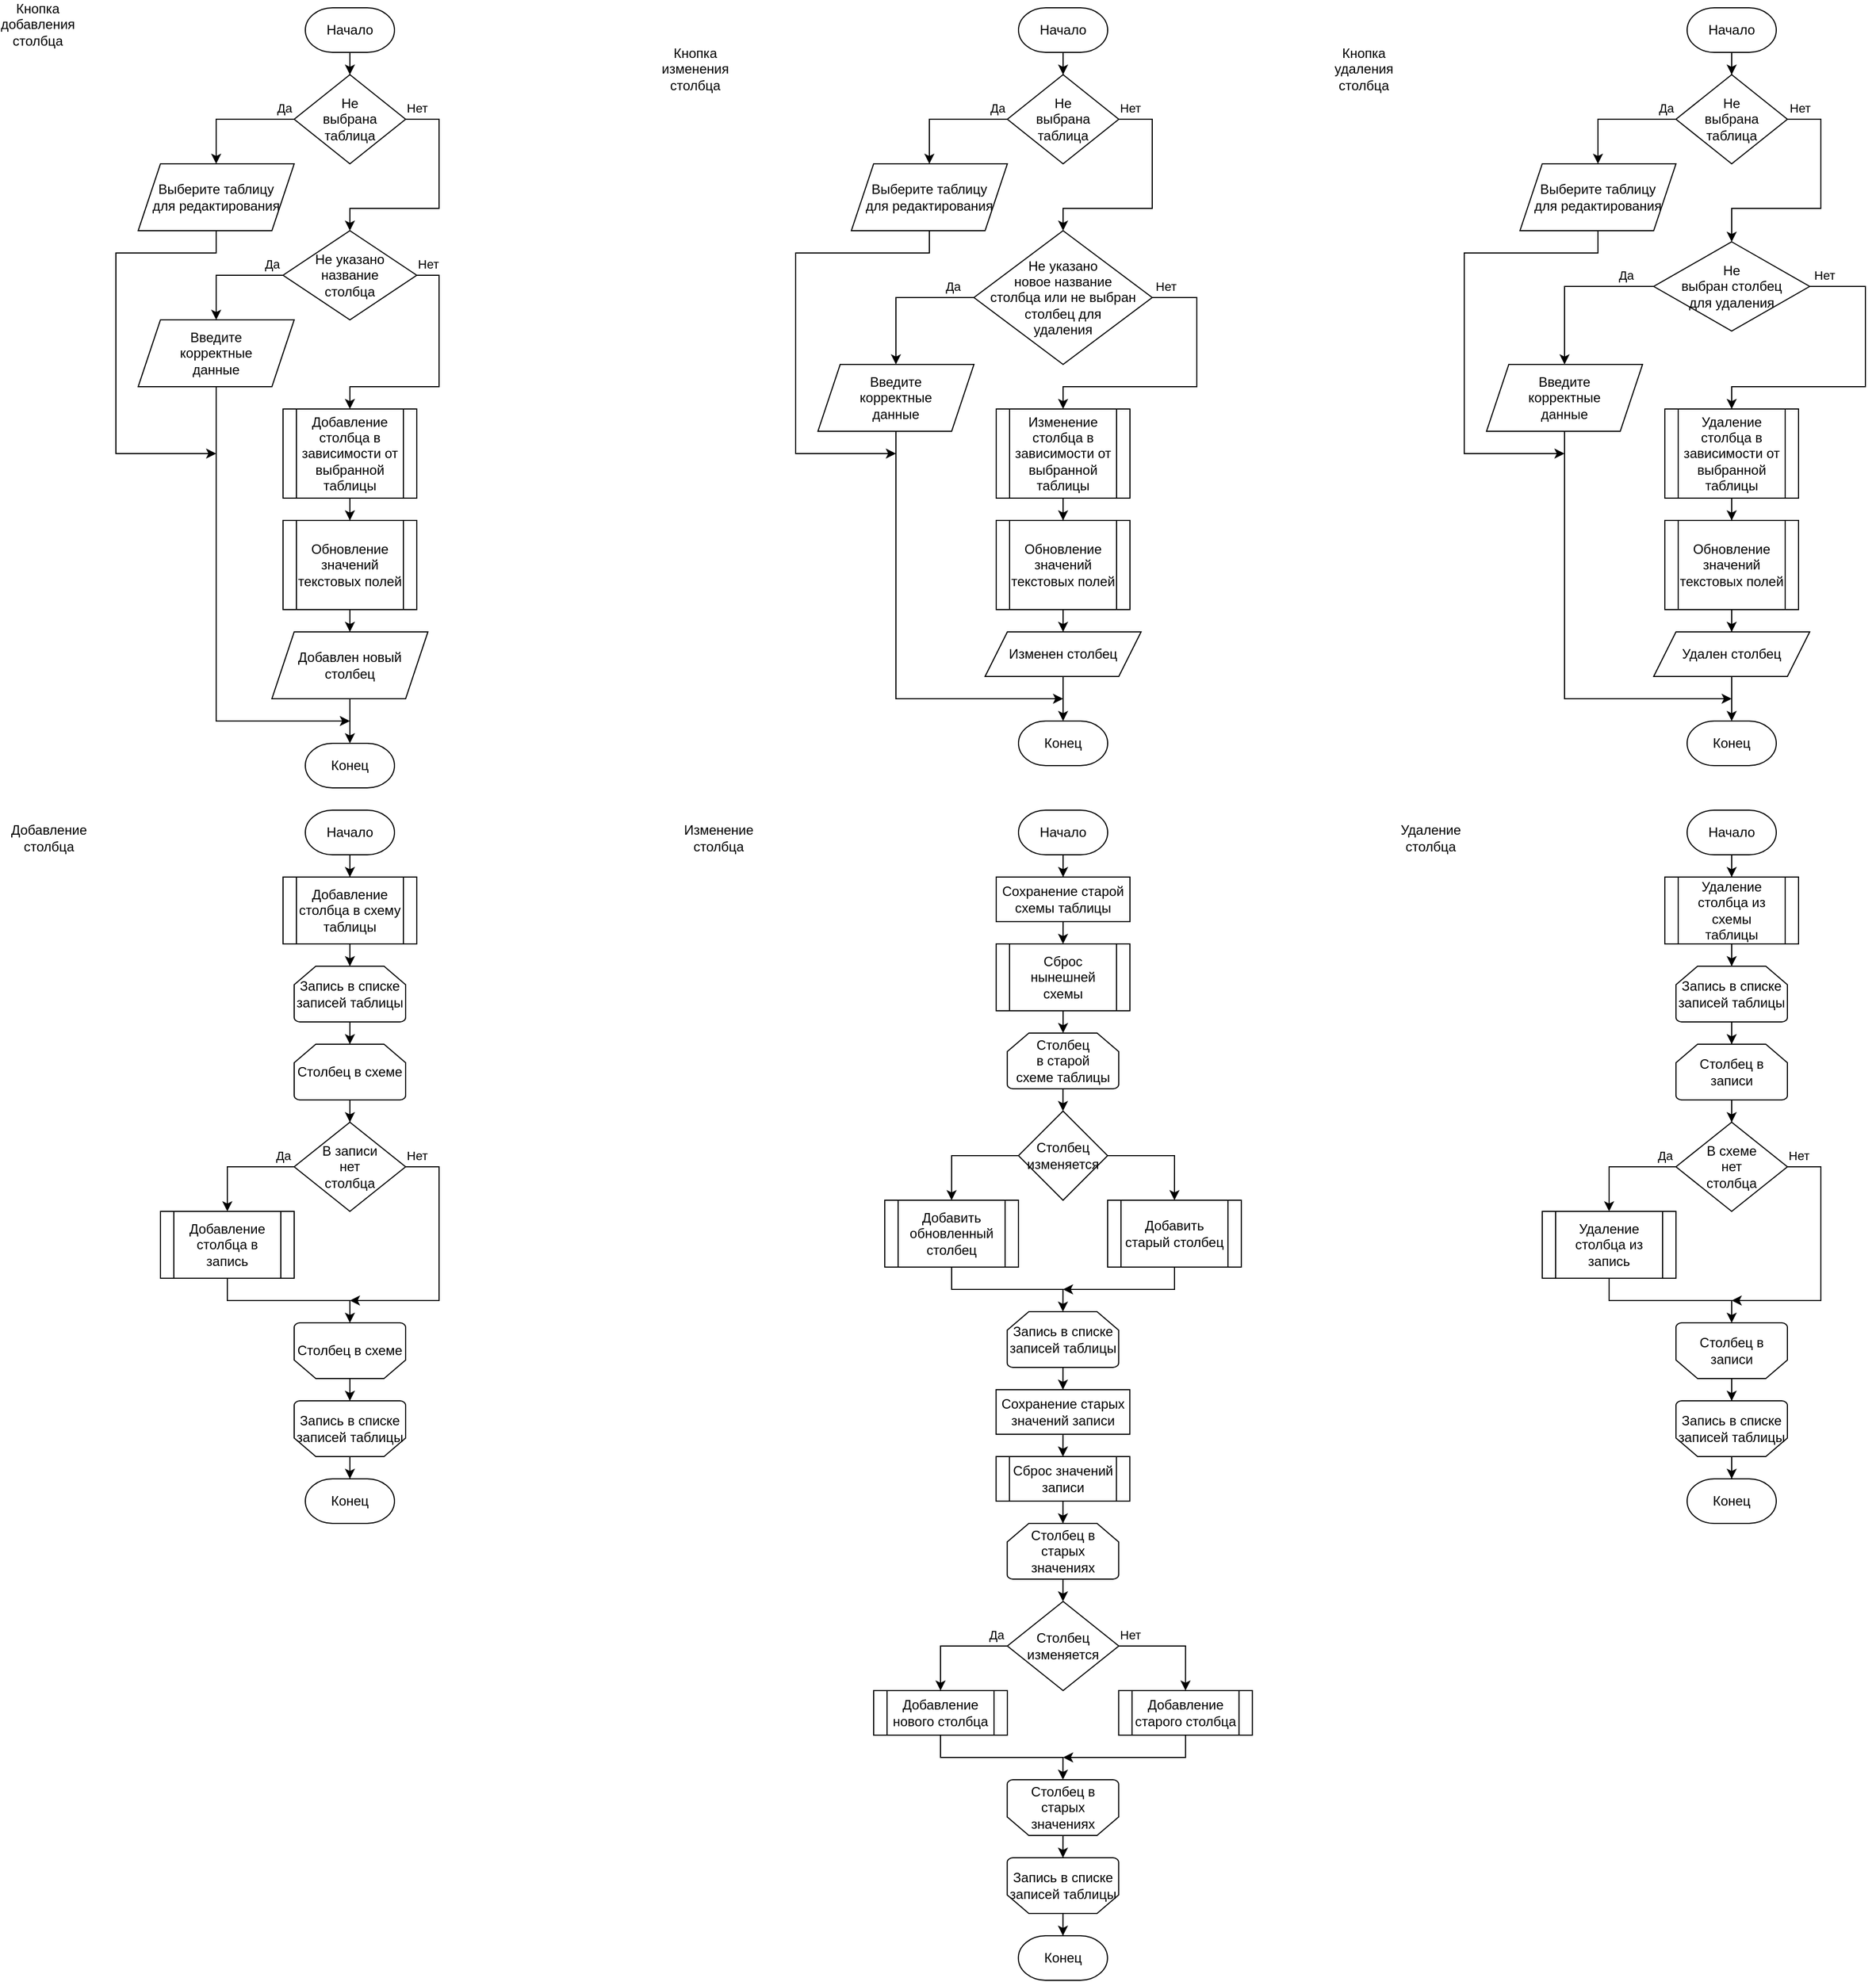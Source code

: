 <mxfile version="24.7.8">
  <diagram name="Страница — 1" id="s7t4jv0Q5jokqHCevdVq">
    <mxGraphModel dx="1793" dy="1045" grid="0" gridSize="10" guides="1" tooltips="1" connect="1" arrows="1" fold="1" page="1" pageScale="1" pageWidth="3300" pageHeight="4681" math="0" shadow="0">
      <root>
        <mxCell id="0" />
        <mxCell id="1" parent="0" />
        <mxCell id="aeOfh84kQp36n2rmWlwq-6" style="edgeStyle=orthogonalEdgeStyle;rounded=0;orthogonalLoop=1;jettySize=auto;html=1;entryX=0.5;entryY=0;entryDx=0;entryDy=0;" edge="1" parent="1" source="baah9q3aECJ1v0zpbAUK-1" target="baah9q3aECJ1v0zpbAUK-2">
          <mxGeometry relative="1" as="geometry" />
        </mxCell>
        <mxCell id="baah9q3aECJ1v0zpbAUK-1" value="Начало" style="strokeWidth=1;html=1;shape=mxgraph.flowchart.terminator;whiteSpace=wrap;" parent="1" vertex="1">
          <mxGeometry x="280" y="40" width="80" height="40" as="geometry" />
        </mxCell>
        <mxCell id="aeOfh84kQp36n2rmWlwq-2" style="edgeStyle=orthogonalEdgeStyle;rounded=0;orthogonalLoop=1;jettySize=auto;html=1;entryX=0.5;entryY=0;entryDx=0;entryDy=0;" edge="1" parent="1" source="baah9q3aECJ1v0zpbAUK-2" target="aeOfh84kQp36n2rmWlwq-1">
          <mxGeometry relative="1" as="geometry">
            <Array as="points">
              <mxPoint x="200" y="140" />
            </Array>
          </mxGeometry>
        </mxCell>
        <mxCell id="aeOfh84kQp36n2rmWlwq-7" value="Да" style="edgeLabel;html=1;align=center;verticalAlign=middle;resizable=0;points=[];" vertex="1" connectable="0" parent="aeOfh84kQp36n2rmWlwq-2">
          <mxGeometry x="-0.462" y="3" relative="1" as="geometry">
            <mxPoint x="20" y="-13" as="offset" />
          </mxGeometry>
        </mxCell>
        <mxCell id="aeOfh84kQp36n2rmWlwq-5" style="edgeStyle=orthogonalEdgeStyle;rounded=0;orthogonalLoop=1;jettySize=auto;html=1;entryX=0.5;entryY=0;entryDx=0;entryDy=0;" edge="1" parent="1" source="baah9q3aECJ1v0zpbAUK-2" target="baah9q3aECJ1v0zpbAUK-3">
          <mxGeometry relative="1" as="geometry">
            <Array as="points">
              <mxPoint x="400" y="140" />
              <mxPoint x="400" y="220" />
              <mxPoint x="320" y="220" />
            </Array>
          </mxGeometry>
        </mxCell>
        <mxCell id="aeOfh84kQp36n2rmWlwq-8" value="Нет" style="edgeLabel;html=1;align=center;verticalAlign=middle;resizable=0;points=[];" vertex="1" connectable="0" parent="aeOfh84kQp36n2rmWlwq-5">
          <mxGeometry x="-0.874" y="2" relative="1" as="geometry">
            <mxPoint x="-3" y="-8" as="offset" />
          </mxGeometry>
        </mxCell>
        <mxCell id="baah9q3aECJ1v0zpbAUK-2" value="Не&lt;div&gt;выбрана&lt;/div&gt;&lt;div&gt;таблица&lt;/div&gt;" style="rhombus;whiteSpace=wrap;html=1;" parent="1" vertex="1">
          <mxGeometry x="270" y="100" width="100" height="80" as="geometry" />
        </mxCell>
        <mxCell id="aeOfh84kQp36n2rmWlwq-4" style="edgeStyle=orthogonalEdgeStyle;rounded=0;orthogonalLoop=1;jettySize=auto;html=1;entryX=0.5;entryY=0;entryDx=0;entryDy=0;" edge="1" parent="1" source="baah9q3aECJ1v0zpbAUK-3" target="aeOfh84kQp36n2rmWlwq-3">
          <mxGeometry relative="1" as="geometry">
            <Array as="points">
              <mxPoint x="200" y="280" />
            </Array>
          </mxGeometry>
        </mxCell>
        <mxCell id="aeOfh84kQp36n2rmWlwq-9" value="Да" style="edgeLabel;html=1;align=center;verticalAlign=middle;resizable=0;points=[];" vertex="1" connectable="0" parent="aeOfh84kQp36n2rmWlwq-4">
          <mxGeometry x="-0.38" y="1" relative="1" as="geometry">
            <mxPoint x="21" y="-11" as="offset" />
          </mxGeometry>
        </mxCell>
        <mxCell id="aeOfh84kQp36n2rmWlwq-11" style="edgeStyle=orthogonalEdgeStyle;rounded=0;orthogonalLoop=1;jettySize=auto;html=1;entryX=0.5;entryY=0;entryDx=0;entryDy=0;" edge="1" parent="1" source="baah9q3aECJ1v0zpbAUK-3" target="aeOfh84kQp36n2rmWlwq-10">
          <mxGeometry relative="1" as="geometry">
            <Array as="points">
              <mxPoint x="400" y="280" />
              <mxPoint x="400" y="380" />
              <mxPoint x="320" y="380" />
            </Array>
          </mxGeometry>
        </mxCell>
        <mxCell id="aeOfh84kQp36n2rmWlwq-12" value="Нет" style="edgeLabel;html=1;align=center;verticalAlign=middle;resizable=0;points=[];" vertex="1" connectable="0" parent="aeOfh84kQp36n2rmWlwq-11">
          <mxGeometry x="-0.892" relative="1" as="geometry">
            <mxPoint x="-2" y="-10" as="offset" />
          </mxGeometry>
        </mxCell>
        <mxCell id="baah9q3aECJ1v0zpbAUK-3" value="Не указано&lt;div&gt;название&lt;/div&gt;&lt;div&gt;столбца&lt;/div&gt;" style="rhombus;whiteSpace=wrap;html=1;" parent="1" vertex="1">
          <mxGeometry x="260" y="240" width="120" height="80" as="geometry" />
        </mxCell>
        <mxCell id="aeOfh84kQp36n2rmWlwq-21" style="edgeStyle=orthogonalEdgeStyle;rounded=0;orthogonalLoop=1;jettySize=auto;html=1;exitX=0.5;exitY=1;exitDx=0;exitDy=0;" edge="1" parent="1" source="aeOfh84kQp36n2rmWlwq-1">
          <mxGeometry relative="1" as="geometry">
            <mxPoint x="200" y="440" as="targetPoint" />
            <Array as="points">
              <mxPoint x="200" y="260" />
              <mxPoint x="110" y="260" />
              <mxPoint x="110" y="440" />
            </Array>
          </mxGeometry>
        </mxCell>
        <mxCell id="aeOfh84kQp36n2rmWlwq-1" value="Выберите таблицу&lt;div&gt;для редактирования&lt;/div&gt;" style="shape=parallelogram;perimeter=parallelogramPerimeter;whiteSpace=wrap;html=1;fixedSize=1;" vertex="1" parent="1">
          <mxGeometry x="130" y="180" width="140" height="60" as="geometry" />
        </mxCell>
        <mxCell id="aeOfh84kQp36n2rmWlwq-20" style="edgeStyle=orthogonalEdgeStyle;rounded=0;orthogonalLoop=1;jettySize=auto;html=1;" edge="1" parent="1" source="aeOfh84kQp36n2rmWlwq-3">
          <mxGeometry relative="1" as="geometry">
            <mxPoint x="320" y="680" as="targetPoint" />
            <Array as="points">
              <mxPoint x="200" y="680" />
            </Array>
          </mxGeometry>
        </mxCell>
        <mxCell id="aeOfh84kQp36n2rmWlwq-3" value="Введите&lt;div&gt;корректные&lt;div&gt;данные&lt;/div&gt;&lt;/div&gt;" style="shape=parallelogram;perimeter=parallelogramPerimeter;whiteSpace=wrap;html=1;fixedSize=1;" vertex="1" parent="1">
          <mxGeometry x="130" y="320" width="140" height="60" as="geometry" />
        </mxCell>
        <mxCell id="aeOfh84kQp36n2rmWlwq-16" style="edgeStyle=orthogonalEdgeStyle;rounded=0;orthogonalLoop=1;jettySize=auto;html=1;entryX=0.5;entryY=0;entryDx=0;entryDy=0;" edge="1" parent="1" source="aeOfh84kQp36n2rmWlwq-10" target="aeOfh84kQp36n2rmWlwq-15">
          <mxGeometry relative="1" as="geometry" />
        </mxCell>
        <mxCell id="aeOfh84kQp36n2rmWlwq-10" value="Добавление столбца в зависимости от выбранной таблицы" style="shape=process;whiteSpace=wrap;html=1;backgroundOutline=1;" vertex="1" parent="1">
          <mxGeometry x="260" y="400" width="120" height="80" as="geometry" />
        </mxCell>
        <mxCell id="aeOfh84kQp36n2rmWlwq-13" value="Конец" style="strokeWidth=1;html=1;shape=mxgraph.flowchart.terminator;whiteSpace=wrap;" vertex="1" parent="1">
          <mxGeometry x="280" y="700" width="80" height="40" as="geometry" />
        </mxCell>
        <mxCell id="aeOfh84kQp36n2rmWlwq-18" style="edgeStyle=orthogonalEdgeStyle;rounded=0;orthogonalLoop=1;jettySize=auto;html=1;entryX=0.5;entryY=0;entryDx=0;entryDy=0;" edge="1" parent="1" source="aeOfh84kQp36n2rmWlwq-15" target="aeOfh84kQp36n2rmWlwq-17">
          <mxGeometry relative="1" as="geometry" />
        </mxCell>
        <mxCell id="aeOfh84kQp36n2rmWlwq-15" value="Обновление значений текстовых полей" style="shape=process;whiteSpace=wrap;html=1;backgroundOutline=1;" vertex="1" parent="1">
          <mxGeometry x="260" y="500" width="120" height="80" as="geometry" />
        </mxCell>
        <mxCell id="aeOfh84kQp36n2rmWlwq-17" value="Добавлен новый столбец" style="shape=parallelogram;perimeter=parallelogramPerimeter;whiteSpace=wrap;html=1;fixedSize=1;" vertex="1" parent="1">
          <mxGeometry x="250" y="600" width="140" height="60" as="geometry" />
        </mxCell>
        <mxCell id="aeOfh84kQp36n2rmWlwq-19" style="edgeStyle=orthogonalEdgeStyle;rounded=0;orthogonalLoop=1;jettySize=auto;html=1;entryX=0.5;entryY=0;entryDx=0;entryDy=0;entryPerimeter=0;" edge="1" parent="1" source="aeOfh84kQp36n2rmWlwq-17" target="aeOfh84kQp36n2rmWlwq-13">
          <mxGeometry relative="1" as="geometry" />
        </mxCell>
        <mxCell id="aeOfh84kQp36n2rmWlwq-27" style="edgeStyle=orthogonalEdgeStyle;rounded=0;orthogonalLoop=1;jettySize=auto;html=1;entryX=0.5;entryY=0;entryDx=0;entryDy=0;" edge="1" parent="1" source="aeOfh84kQp36n2rmWlwq-22" target="aeOfh84kQp36n2rmWlwq-26">
          <mxGeometry relative="1" as="geometry" />
        </mxCell>
        <mxCell id="aeOfh84kQp36n2rmWlwq-22" value="Начало" style="strokeWidth=1;html=1;shape=mxgraph.flowchart.terminator;whiteSpace=wrap;" vertex="1" parent="1">
          <mxGeometry x="280" y="760" width="80" height="40" as="geometry" />
        </mxCell>
        <mxCell id="aeOfh84kQp36n2rmWlwq-23" value="Кнопка добавления столбца" style="text;html=1;align=center;verticalAlign=middle;whiteSpace=wrap;rounded=0;" vertex="1" parent="1">
          <mxGeometry x="10" y="40" width="60" height="30" as="geometry" />
        </mxCell>
        <mxCell id="aeOfh84kQp36n2rmWlwq-25" value="Добавление столбца" style="text;html=1;align=center;verticalAlign=middle;whiteSpace=wrap;rounded=0;" vertex="1" parent="1">
          <mxGeometry x="20" y="770" width="60" height="30" as="geometry" />
        </mxCell>
        <mxCell id="aeOfh84kQp36n2rmWlwq-26" value="Добавление столбца в схему&lt;div&gt;таблицы&lt;/div&gt;" style="shape=process;whiteSpace=wrap;html=1;backgroundOutline=1;" vertex="1" parent="1">
          <mxGeometry x="260" y="820" width="120" height="60" as="geometry" />
        </mxCell>
        <mxCell id="aeOfh84kQp36n2rmWlwq-28" value="Запись в списке записей таблицы" style="strokeWidth=1;html=1;shape=mxgraph.flowchart.loop_limit;whiteSpace=wrap;" vertex="1" parent="1">
          <mxGeometry x="270" y="900" width="100" height="50" as="geometry" />
        </mxCell>
        <mxCell id="aeOfh84kQp36n2rmWlwq-29" style="edgeStyle=orthogonalEdgeStyle;rounded=0;orthogonalLoop=1;jettySize=auto;html=1;entryX=0.5;entryY=0;entryDx=0;entryDy=0;entryPerimeter=0;" edge="1" parent="1" source="aeOfh84kQp36n2rmWlwq-26" target="aeOfh84kQp36n2rmWlwq-28">
          <mxGeometry relative="1" as="geometry" />
        </mxCell>
        <mxCell id="aeOfh84kQp36n2rmWlwq-35" style="edgeStyle=orthogonalEdgeStyle;rounded=0;orthogonalLoop=1;jettySize=auto;html=1;entryX=0.5;entryY=0;entryDx=0;entryDy=0;" edge="1" parent="1" source="aeOfh84kQp36n2rmWlwq-30" target="aeOfh84kQp36n2rmWlwq-32">
          <mxGeometry relative="1" as="geometry" />
        </mxCell>
        <mxCell id="aeOfh84kQp36n2rmWlwq-30" value="Столбец в схеме" style="strokeWidth=1;html=1;shape=mxgraph.flowchart.loop_limit;whiteSpace=wrap;" vertex="1" parent="1">
          <mxGeometry x="270" y="970" width="100" height="50" as="geometry" />
        </mxCell>
        <mxCell id="aeOfh84kQp36n2rmWlwq-31" style="edgeStyle=orthogonalEdgeStyle;rounded=0;orthogonalLoop=1;jettySize=auto;html=1;entryX=0.5;entryY=0;entryDx=0;entryDy=0;entryPerimeter=0;" edge="1" parent="1" source="aeOfh84kQp36n2rmWlwq-28" target="aeOfh84kQp36n2rmWlwq-30">
          <mxGeometry relative="1" as="geometry" />
        </mxCell>
        <mxCell id="aeOfh84kQp36n2rmWlwq-34" style="edgeStyle=orthogonalEdgeStyle;rounded=0;orthogonalLoop=1;jettySize=auto;html=1;entryX=0.5;entryY=0;entryDx=0;entryDy=0;" edge="1" parent="1" source="aeOfh84kQp36n2rmWlwq-32" target="aeOfh84kQp36n2rmWlwq-33">
          <mxGeometry relative="1" as="geometry">
            <Array as="points">
              <mxPoint x="210" y="1080" />
            </Array>
          </mxGeometry>
        </mxCell>
        <mxCell id="aeOfh84kQp36n2rmWlwq-41" value="Да" style="edgeLabel;html=1;align=center;verticalAlign=middle;resizable=0;points=[];" vertex="1" connectable="0" parent="aeOfh84kQp36n2rmWlwq-34">
          <mxGeometry x="-0.637" y="1" relative="1" as="geometry">
            <mxPoint x="8" y="-11" as="offset" />
          </mxGeometry>
        </mxCell>
        <mxCell id="aeOfh84kQp36n2rmWlwq-40" style="edgeStyle=orthogonalEdgeStyle;rounded=0;orthogonalLoop=1;jettySize=auto;html=1;" edge="1" parent="1" source="aeOfh84kQp36n2rmWlwq-32">
          <mxGeometry relative="1" as="geometry">
            <mxPoint x="320" y="1200" as="targetPoint" />
            <Array as="points">
              <mxPoint x="400" y="1080" />
              <mxPoint x="400" y="1200" />
            </Array>
          </mxGeometry>
        </mxCell>
        <mxCell id="aeOfh84kQp36n2rmWlwq-42" value="Нет" style="edgeLabel;html=1;align=center;verticalAlign=middle;resizable=0;points=[];" vertex="1" connectable="0" parent="aeOfh84kQp36n2rmWlwq-40">
          <mxGeometry x="-0.894" relative="1" as="geometry">
            <mxPoint x="-2" y="-10" as="offset" />
          </mxGeometry>
        </mxCell>
        <mxCell id="aeOfh84kQp36n2rmWlwq-32" value="В записи&lt;div&gt;нет&lt;/div&gt;&lt;div&gt;столбца&lt;/div&gt;" style="rhombus;whiteSpace=wrap;html=1;" vertex="1" parent="1">
          <mxGeometry x="270" y="1040" width="100" height="80" as="geometry" />
        </mxCell>
        <mxCell id="aeOfh84kQp36n2rmWlwq-33" value="Добавление столбца в запись" style="shape=process;whiteSpace=wrap;html=1;backgroundOutline=1;" vertex="1" parent="1">
          <mxGeometry x="150" y="1120" width="120" height="60" as="geometry" />
        </mxCell>
        <mxCell id="aeOfh84kQp36n2rmWlwq-36" value="Столбец в схеме" style="strokeWidth=1;html=1;shape=mxgraph.flowchart.loop_limit;whiteSpace=wrap;direction=west;" vertex="1" parent="1">
          <mxGeometry x="270" y="1220" width="100" height="50" as="geometry" />
        </mxCell>
        <mxCell id="aeOfh84kQp36n2rmWlwq-37" value="Запись в списке записей таблицы" style="strokeWidth=1;html=1;shape=mxgraph.flowchart.loop_limit;whiteSpace=wrap;direction=west;" vertex="1" parent="1">
          <mxGeometry x="270" y="1290" width="100" height="50" as="geometry" />
        </mxCell>
        <mxCell id="aeOfh84kQp36n2rmWlwq-38" style="edgeStyle=orthogonalEdgeStyle;rounded=0;orthogonalLoop=1;jettySize=auto;html=1;entryX=0.5;entryY=1;entryDx=0;entryDy=0;entryPerimeter=0;" edge="1" parent="1" source="aeOfh84kQp36n2rmWlwq-36" target="aeOfh84kQp36n2rmWlwq-37">
          <mxGeometry relative="1" as="geometry" />
        </mxCell>
        <mxCell id="aeOfh84kQp36n2rmWlwq-39" style="edgeStyle=orthogonalEdgeStyle;rounded=0;orthogonalLoop=1;jettySize=auto;html=1;entryX=0.5;entryY=1;entryDx=0;entryDy=0;entryPerimeter=0;" edge="1" parent="1" source="aeOfh84kQp36n2rmWlwq-33" target="aeOfh84kQp36n2rmWlwq-36">
          <mxGeometry relative="1" as="geometry" />
        </mxCell>
        <mxCell id="aeOfh84kQp36n2rmWlwq-43" value="Конец" style="strokeWidth=1;html=1;shape=mxgraph.flowchart.terminator;whiteSpace=wrap;" vertex="1" parent="1">
          <mxGeometry x="280" y="1360" width="80" height="40" as="geometry" />
        </mxCell>
        <mxCell id="aeOfh84kQp36n2rmWlwq-44" style="edgeStyle=orthogonalEdgeStyle;rounded=0;orthogonalLoop=1;jettySize=auto;html=1;entryX=0.5;entryY=0;entryDx=0;entryDy=0;entryPerimeter=0;" edge="1" parent="1" source="aeOfh84kQp36n2rmWlwq-37" target="aeOfh84kQp36n2rmWlwq-43">
          <mxGeometry relative="1" as="geometry" />
        </mxCell>
        <mxCell id="aeOfh84kQp36n2rmWlwq-45" style="edgeStyle=orthogonalEdgeStyle;rounded=0;orthogonalLoop=1;jettySize=auto;html=1;entryX=0.5;entryY=0;entryDx=0;entryDy=0;" edge="1" parent="1" source="aeOfh84kQp36n2rmWlwq-46" target="aeOfh84kQp36n2rmWlwq-51">
          <mxGeometry relative="1" as="geometry" />
        </mxCell>
        <mxCell id="aeOfh84kQp36n2rmWlwq-46" value="Начало" style="strokeWidth=1;html=1;shape=mxgraph.flowchart.terminator;whiteSpace=wrap;" vertex="1" parent="1">
          <mxGeometry x="920" y="40" width="80" height="40" as="geometry" />
        </mxCell>
        <mxCell id="aeOfh84kQp36n2rmWlwq-47" style="edgeStyle=orthogonalEdgeStyle;rounded=0;orthogonalLoop=1;jettySize=auto;html=1;entryX=0.5;entryY=0;entryDx=0;entryDy=0;" edge="1" parent="1" source="aeOfh84kQp36n2rmWlwq-51" target="aeOfh84kQp36n2rmWlwq-58">
          <mxGeometry relative="1" as="geometry">
            <Array as="points">
              <mxPoint x="840" y="140" />
            </Array>
          </mxGeometry>
        </mxCell>
        <mxCell id="aeOfh84kQp36n2rmWlwq-48" value="Да" style="edgeLabel;html=1;align=center;verticalAlign=middle;resizable=0;points=[];" vertex="1" connectable="0" parent="aeOfh84kQp36n2rmWlwq-47">
          <mxGeometry x="-0.462" y="3" relative="1" as="geometry">
            <mxPoint x="20" y="-13" as="offset" />
          </mxGeometry>
        </mxCell>
        <mxCell id="aeOfh84kQp36n2rmWlwq-49" style="edgeStyle=orthogonalEdgeStyle;rounded=0;orthogonalLoop=1;jettySize=auto;html=1;entryX=0.5;entryY=0;entryDx=0;entryDy=0;" edge="1" parent="1" source="aeOfh84kQp36n2rmWlwq-51" target="aeOfh84kQp36n2rmWlwq-56">
          <mxGeometry relative="1" as="geometry">
            <Array as="points">
              <mxPoint x="1040" y="140" />
              <mxPoint x="1040" y="220" />
              <mxPoint x="960" y="220" />
            </Array>
          </mxGeometry>
        </mxCell>
        <mxCell id="aeOfh84kQp36n2rmWlwq-50" value="Нет" style="edgeLabel;html=1;align=center;verticalAlign=middle;resizable=0;points=[];" vertex="1" connectable="0" parent="aeOfh84kQp36n2rmWlwq-49">
          <mxGeometry x="-0.874" y="2" relative="1" as="geometry">
            <mxPoint x="-3" y="-8" as="offset" />
          </mxGeometry>
        </mxCell>
        <mxCell id="aeOfh84kQp36n2rmWlwq-51" value="Не&lt;div&gt;выбрана&lt;/div&gt;&lt;div&gt;таблица&lt;/div&gt;" style="rhombus;whiteSpace=wrap;html=1;" vertex="1" parent="1">
          <mxGeometry x="910" y="100" width="100" height="80" as="geometry" />
        </mxCell>
        <mxCell id="aeOfh84kQp36n2rmWlwq-52" style="edgeStyle=orthogonalEdgeStyle;rounded=0;orthogonalLoop=1;jettySize=auto;html=1;entryX=0.5;entryY=0;entryDx=0;entryDy=0;exitX=0;exitY=0.5;exitDx=0;exitDy=0;" edge="1" parent="1" source="aeOfh84kQp36n2rmWlwq-56" target="aeOfh84kQp36n2rmWlwq-60">
          <mxGeometry relative="1" as="geometry">
            <Array as="points">
              <mxPoint x="810" y="300" />
            </Array>
          </mxGeometry>
        </mxCell>
        <mxCell id="aeOfh84kQp36n2rmWlwq-53" value="Да" style="edgeLabel;html=1;align=center;verticalAlign=middle;resizable=0;points=[];" vertex="1" connectable="0" parent="aeOfh84kQp36n2rmWlwq-52">
          <mxGeometry x="-0.38" y="1" relative="1" as="geometry">
            <mxPoint x="21" y="-11" as="offset" />
          </mxGeometry>
        </mxCell>
        <mxCell id="aeOfh84kQp36n2rmWlwq-54" style="edgeStyle=orthogonalEdgeStyle;rounded=0;orthogonalLoop=1;jettySize=auto;html=1;entryX=0.5;entryY=0;entryDx=0;entryDy=0;exitX=1;exitY=0.5;exitDx=0;exitDy=0;" edge="1" parent="1" source="aeOfh84kQp36n2rmWlwq-56" target="aeOfh84kQp36n2rmWlwq-62">
          <mxGeometry relative="1" as="geometry">
            <Array as="points">
              <mxPoint x="1080" y="300" />
              <mxPoint x="1080" y="380" />
              <mxPoint x="960" y="380" />
            </Array>
          </mxGeometry>
        </mxCell>
        <mxCell id="aeOfh84kQp36n2rmWlwq-55" value="Нет" style="edgeLabel;html=1;align=center;verticalAlign=middle;resizable=0;points=[];" vertex="1" connectable="0" parent="aeOfh84kQp36n2rmWlwq-54">
          <mxGeometry x="-0.892" relative="1" as="geometry">
            <mxPoint x="-2" y="-10" as="offset" />
          </mxGeometry>
        </mxCell>
        <mxCell id="aeOfh84kQp36n2rmWlwq-56" value="Не указано&lt;div&gt;новое название&lt;/div&gt;&lt;div&gt;столбца или&amp;nbsp;&lt;span style=&quot;background-color: initial;&quot;&gt;не выбран&lt;/span&gt;&lt;/div&gt;&lt;div&gt;столбец для&lt;/div&gt;&lt;div&gt;удаления&lt;/div&gt;" style="rhombus;whiteSpace=wrap;html=1;" vertex="1" parent="1">
          <mxGeometry x="880" y="240" width="160" height="120" as="geometry" />
        </mxCell>
        <mxCell id="aeOfh84kQp36n2rmWlwq-57" style="edgeStyle=orthogonalEdgeStyle;rounded=0;orthogonalLoop=1;jettySize=auto;html=1;exitX=0.5;exitY=1;exitDx=0;exitDy=0;" edge="1" parent="1" source="aeOfh84kQp36n2rmWlwq-58">
          <mxGeometry relative="1" as="geometry">
            <mxPoint x="810" y="440" as="targetPoint" />
            <Array as="points">
              <mxPoint x="840" y="260" />
              <mxPoint x="720" y="260" />
              <mxPoint x="720" y="440" />
            </Array>
          </mxGeometry>
        </mxCell>
        <mxCell id="aeOfh84kQp36n2rmWlwq-58" value="Выберите таблицу&lt;div&gt;для редактирования&lt;/div&gt;" style="shape=parallelogram;perimeter=parallelogramPerimeter;whiteSpace=wrap;html=1;fixedSize=1;" vertex="1" parent="1">
          <mxGeometry x="770" y="180" width="140" height="60" as="geometry" />
        </mxCell>
        <mxCell id="aeOfh84kQp36n2rmWlwq-59" style="edgeStyle=orthogonalEdgeStyle;rounded=0;orthogonalLoop=1;jettySize=auto;html=1;exitX=0.5;exitY=1;exitDx=0;exitDy=0;" edge="1" parent="1" source="aeOfh84kQp36n2rmWlwq-60">
          <mxGeometry relative="1" as="geometry">
            <mxPoint x="960" y="660" as="targetPoint" />
            <Array as="points">
              <mxPoint x="810" y="660" />
            </Array>
          </mxGeometry>
        </mxCell>
        <mxCell id="aeOfh84kQp36n2rmWlwq-60" value="Введите&lt;div&gt;корректные&lt;div&gt;данные&lt;/div&gt;&lt;/div&gt;" style="shape=parallelogram;perimeter=parallelogramPerimeter;whiteSpace=wrap;html=1;fixedSize=1;" vertex="1" parent="1">
          <mxGeometry x="740" y="360" width="140" height="60" as="geometry" />
        </mxCell>
        <mxCell id="aeOfh84kQp36n2rmWlwq-61" style="edgeStyle=orthogonalEdgeStyle;rounded=0;orthogonalLoop=1;jettySize=auto;html=1;entryX=0.5;entryY=0;entryDx=0;entryDy=0;" edge="1" parent="1" source="aeOfh84kQp36n2rmWlwq-62" target="aeOfh84kQp36n2rmWlwq-65">
          <mxGeometry relative="1" as="geometry" />
        </mxCell>
        <mxCell id="aeOfh84kQp36n2rmWlwq-62" value="Изменение столбца в зависимости от выбранной таблицы" style="shape=process;whiteSpace=wrap;html=1;backgroundOutline=1;" vertex="1" parent="1">
          <mxGeometry x="900" y="400" width="120" height="80" as="geometry" />
        </mxCell>
        <mxCell id="aeOfh84kQp36n2rmWlwq-63" value="Конец" style="strokeWidth=1;html=1;shape=mxgraph.flowchart.terminator;whiteSpace=wrap;" vertex="1" parent="1">
          <mxGeometry x="920" y="680" width="80" height="40" as="geometry" />
        </mxCell>
        <mxCell id="aeOfh84kQp36n2rmWlwq-64" style="edgeStyle=orthogonalEdgeStyle;rounded=0;orthogonalLoop=1;jettySize=auto;html=1;entryX=0.5;entryY=0;entryDx=0;entryDy=0;" edge="1" parent="1" source="aeOfh84kQp36n2rmWlwq-65" target="aeOfh84kQp36n2rmWlwq-66">
          <mxGeometry relative="1" as="geometry" />
        </mxCell>
        <mxCell id="aeOfh84kQp36n2rmWlwq-65" value="Обновление значений текстовых полей" style="shape=process;whiteSpace=wrap;html=1;backgroundOutline=1;" vertex="1" parent="1">
          <mxGeometry x="900" y="500" width="120" height="80" as="geometry" />
        </mxCell>
        <mxCell id="aeOfh84kQp36n2rmWlwq-66" value="Изменен столбец" style="shape=parallelogram;perimeter=parallelogramPerimeter;whiteSpace=wrap;html=1;fixedSize=1;" vertex="1" parent="1">
          <mxGeometry x="890" y="600" width="140" height="40" as="geometry" />
        </mxCell>
        <mxCell id="aeOfh84kQp36n2rmWlwq-67" style="edgeStyle=orthogonalEdgeStyle;rounded=0;orthogonalLoop=1;jettySize=auto;html=1;entryX=0.5;entryY=0;entryDx=0;entryDy=0;entryPerimeter=0;" edge="1" parent="1" source="aeOfh84kQp36n2rmWlwq-66" target="aeOfh84kQp36n2rmWlwq-63">
          <mxGeometry relative="1" as="geometry" />
        </mxCell>
        <mxCell id="aeOfh84kQp36n2rmWlwq-136" style="edgeStyle=orthogonalEdgeStyle;rounded=0;orthogonalLoop=1;jettySize=auto;html=1;entryX=0.5;entryY=0;entryDx=0;entryDy=0;" edge="1" parent="1" source="aeOfh84kQp36n2rmWlwq-69" target="aeOfh84kQp36n2rmWlwq-154">
          <mxGeometry relative="1" as="geometry">
            <mxPoint x="960.0" y="820" as="targetPoint" />
          </mxGeometry>
        </mxCell>
        <mxCell id="aeOfh84kQp36n2rmWlwq-69" value="Начало" style="strokeWidth=1;html=1;shape=mxgraph.flowchart.terminator;whiteSpace=wrap;" vertex="1" parent="1">
          <mxGeometry x="920" y="760" width="80" height="40" as="geometry" />
        </mxCell>
        <mxCell id="aeOfh84kQp36n2rmWlwq-70" value="Кнопка изменения столбца" style="text;html=1;align=center;verticalAlign=middle;whiteSpace=wrap;rounded=0;" vertex="1" parent="1">
          <mxGeometry x="600" y="80" width="60" height="30" as="geometry" />
        </mxCell>
        <mxCell id="aeOfh84kQp36n2rmWlwq-71" value="Изменение столбца" style="text;html=1;align=center;verticalAlign=middle;whiteSpace=wrap;rounded=0;" vertex="1" parent="1">
          <mxGeometry x="621" y="770" width="60" height="30" as="geometry" />
        </mxCell>
        <mxCell id="aeOfh84kQp36n2rmWlwq-150" style="edgeStyle=orthogonalEdgeStyle;rounded=0;orthogonalLoop=1;jettySize=auto;html=1;entryX=0.5;entryY=0;entryDx=0;entryDy=0;" edge="1" parent="1" source="aeOfh84kQp36n2rmWlwq-73" target="aeOfh84kQp36n2rmWlwq-152">
          <mxGeometry relative="1" as="geometry">
            <mxPoint x="959.95" y="1280.0" as="targetPoint" />
          </mxGeometry>
        </mxCell>
        <mxCell id="aeOfh84kQp36n2rmWlwq-73" value="Запись в списке записей таблицы" style="strokeWidth=1;html=1;shape=mxgraph.flowchart.loop_limit;whiteSpace=wrap;" vertex="1" parent="1">
          <mxGeometry x="909.86" y="1210" width="100" height="50" as="geometry" />
        </mxCell>
        <mxCell id="aeOfh84kQp36n2rmWlwq-75" style="edgeStyle=orthogonalEdgeStyle;rounded=0;orthogonalLoop=1;jettySize=auto;html=1;entryX=0.5;entryY=0;entryDx=0;entryDy=0;" edge="1" parent="1" source="aeOfh84kQp36n2rmWlwq-76" target="aeOfh84kQp36n2rmWlwq-82">
          <mxGeometry relative="1" as="geometry" />
        </mxCell>
        <mxCell id="aeOfh84kQp36n2rmWlwq-76" value="Столбец в старых значениях" style="strokeWidth=1;html=1;shape=mxgraph.flowchart.loop_limit;whiteSpace=wrap;" vertex="1" parent="1">
          <mxGeometry x="909.86" y="1400" width="100" height="50" as="geometry" />
        </mxCell>
        <mxCell id="aeOfh84kQp36n2rmWlwq-78" style="edgeStyle=orthogonalEdgeStyle;rounded=0;orthogonalLoop=1;jettySize=auto;html=1;entryX=0.5;entryY=0;entryDx=0;entryDy=0;" edge="1" parent="1" source="aeOfh84kQp36n2rmWlwq-82" target="aeOfh84kQp36n2rmWlwq-83">
          <mxGeometry relative="1" as="geometry">
            <Array as="points">
              <mxPoint x="850.01" y="1510" />
            </Array>
          </mxGeometry>
        </mxCell>
        <mxCell id="aeOfh84kQp36n2rmWlwq-79" value="Да" style="edgeLabel;html=1;align=center;verticalAlign=middle;resizable=0;points=[];" vertex="1" connectable="0" parent="aeOfh84kQp36n2rmWlwq-78">
          <mxGeometry x="-0.637" y="1" relative="1" as="geometry">
            <mxPoint x="8" y="-11" as="offset" />
          </mxGeometry>
        </mxCell>
        <mxCell id="aeOfh84kQp36n2rmWlwq-157" style="edgeStyle=orthogonalEdgeStyle;rounded=0;orthogonalLoop=1;jettySize=auto;html=1;entryX=0.5;entryY=0;entryDx=0;entryDy=0;" edge="1" parent="1" source="aeOfh84kQp36n2rmWlwq-82" target="aeOfh84kQp36n2rmWlwq-156">
          <mxGeometry relative="1" as="geometry">
            <Array as="points">
              <mxPoint x="1070" y="1510" />
            </Array>
          </mxGeometry>
        </mxCell>
        <mxCell id="aeOfh84kQp36n2rmWlwq-158" value="Нет" style="edgeLabel;html=1;align=center;verticalAlign=middle;resizable=0;points=[];" vertex="1" connectable="0" parent="aeOfh84kQp36n2rmWlwq-157">
          <mxGeometry x="-0.46" relative="1" as="geometry">
            <mxPoint x="-17" y="-10" as="offset" />
          </mxGeometry>
        </mxCell>
        <mxCell id="aeOfh84kQp36n2rmWlwq-82" value="Столбец изменяется" style="rhombus;whiteSpace=wrap;html=1;" vertex="1" parent="1">
          <mxGeometry x="910.01" y="1470" width="100" height="80" as="geometry" />
        </mxCell>
        <mxCell id="aeOfh84kQp36n2rmWlwq-83" value="Добавление нового столбца" style="shape=process;whiteSpace=wrap;html=1;backgroundOutline=1;" vertex="1" parent="1">
          <mxGeometry x="790.01" y="1550" width="120" height="40" as="geometry" />
        </mxCell>
        <mxCell id="aeOfh84kQp36n2rmWlwq-84" value="Столбец в старых значениях" style="strokeWidth=1;html=1;shape=mxgraph.flowchart.loop_limit;whiteSpace=wrap;direction=west;" vertex="1" parent="1">
          <mxGeometry x="909.86" y="1630" width="100" height="50" as="geometry" />
        </mxCell>
        <mxCell id="aeOfh84kQp36n2rmWlwq-85" value="Запись в списке записей таблицы" style="strokeWidth=1;html=1;shape=mxgraph.flowchart.loop_limit;whiteSpace=wrap;direction=west;" vertex="1" parent="1">
          <mxGeometry x="909.86" y="1700" width="100" height="50" as="geometry" />
        </mxCell>
        <mxCell id="aeOfh84kQp36n2rmWlwq-86" style="edgeStyle=orthogonalEdgeStyle;rounded=0;orthogonalLoop=1;jettySize=auto;html=1;entryX=0.5;entryY=1;entryDx=0;entryDy=0;entryPerimeter=0;" edge="1" parent="1" source="aeOfh84kQp36n2rmWlwq-84" target="aeOfh84kQp36n2rmWlwq-85">
          <mxGeometry relative="1" as="geometry" />
        </mxCell>
        <mxCell id="aeOfh84kQp36n2rmWlwq-87" style="edgeStyle=orthogonalEdgeStyle;rounded=0;orthogonalLoop=1;jettySize=auto;html=1;entryX=0.5;entryY=1;entryDx=0;entryDy=0;entryPerimeter=0;" edge="1" parent="1" source="aeOfh84kQp36n2rmWlwq-83" target="aeOfh84kQp36n2rmWlwq-84">
          <mxGeometry relative="1" as="geometry">
            <Array as="points">
              <mxPoint x="850" y="1610" />
              <mxPoint x="960" y="1610" />
            </Array>
          </mxGeometry>
        </mxCell>
        <mxCell id="aeOfh84kQp36n2rmWlwq-88" value="Конец" style="strokeWidth=1;html=1;shape=mxgraph.flowchart.terminator;whiteSpace=wrap;" vertex="1" parent="1">
          <mxGeometry x="919.86" y="1770" width="80" height="40" as="geometry" />
        </mxCell>
        <mxCell id="aeOfh84kQp36n2rmWlwq-89" style="edgeStyle=orthogonalEdgeStyle;rounded=0;orthogonalLoop=1;jettySize=auto;html=1;entryX=0.5;entryY=0;entryDx=0;entryDy=0;entryPerimeter=0;" edge="1" parent="1" source="aeOfh84kQp36n2rmWlwq-85" target="aeOfh84kQp36n2rmWlwq-88">
          <mxGeometry relative="1" as="geometry" />
        </mxCell>
        <mxCell id="aeOfh84kQp36n2rmWlwq-90" style="edgeStyle=orthogonalEdgeStyle;rounded=0;orthogonalLoop=1;jettySize=auto;html=1;entryX=0.5;entryY=0;entryDx=0;entryDy=0;" edge="1" parent="1" source="aeOfh84kQp36n2rmWlwq-91" target="aeOfh84kQp36n2rmWlwq-96">
          <mxGeometry relative="1" as="geometry" />
        </mxCell>
        <mxCell id="aeOfh84kQp36n2rmWlwq-91" value="Начало" style="strokeWidth=1;html=1;shape=mxgraph.flowchart.terminator;whiteSpace=wrap;" vertex="1" parent="1">
          <mxGeometry x="1520" y="40" width="80" height="40" as="geometry" />
        </mxCell>
        <mxCell id="aeOfh84kQp36n2rmWlwq-92" style="edgeStyle=orthogonalEdgeStyle;rounded=0;orthogonalLoop=1;jettySize=auto;html=1;entryX=0.5;entryY=0;entryDx=0;entryDy=0;" edge="1" parent="1" source="aeOfh84kQp36n2rmWlwq-96" target="aeOfh84kQp36n2rmWlwq-103">
          <mxGeometry relative="1" as="geometry">
            <Array as="points">
              <mxPoint x="1440" y="140" />
            </Array>
          </mxGeometry>
        </mxCell>
        <mxCell id="aeOfh84kQp36n2rmWlwq-93" value="Да" style="edgeLabel;html=1;align=center;verticalAlign=middle;resizable=0;points=[];" vertex="1" connectable="0" parent="aeOfh84kQp36n2rmWlwq-92">
          <mxGeometry x="-0.462" y="3" relative="1" as="geometry">
            <mxPoint x="20" y="-13" as="offset" />
          </mxGeometry>
        </mxCell>
        <mxCell id="aeOfh84kQp36n2rmWlwq-94" style="edgeStyle=orthogonalEdgeStyle;rounded=0;orthogonalLoop=1;jettySize=auto;html=1;entryX=0.5;entryY=0;entryDx=0;entryDy=0;" edge="1" parent="1" source="aeOfh84kQp36n2rmWlwq-96" target="aeOfh84kQp36n2rmWlwq-101">
          <mxGeometry relative="1" as="geometry">
            <Array as="points">
              <mxPoint x="1640" y="140" />
              <mxPoint x="1640" y="220" />
              <mxPoint x="1560" y="220" />
            </Array>
          </mxGeometry>
        </mxCell>
        <mxCell id="aeOfh84kQp36n2rmWlwq-95" value="Нет" style="edgeLabel;html=1;align=center;verticalAlign=middle;resizable=0;points=[];" vertex="1" connectable="0" parent="aeOfh84kQp36n2rmWlwq-94">
          <mxGeometry x="-0.874" y="2" relative="1" as="geometry">
            <mxPoint x="-3" y="-8" as="offset" />
          </mxGeometry>
        </mxCell>
        <mxCell id="aeOfh84kQp36n2rmWlwq-96" value="Не&lt;div&gt;выбрана&lt;/div&gt;&lt;div&gt;таблица&lt;/div&gt;" style="rhombus;whiteSpace=wrap;html=1;" vertex="1" parent="1">
          <mxGeometry x="1510" y="100" width="100" height="80" as="geometry" />
        </mxCell>
        <mxCell id="aeOfh84kQp36n2rmWlwq-97" style="edgeStyle=orthogonalEdgeStyle;rounded=0;orthogonalLoop=1;jettySize=auto;html=1;entryX=0.5;entryY=0;entryDx=0;entryDy=0;exitX=0;exitY=0.5;exitDx=0;exitDy=0;" edge="1" parent="1" source="aeOfh84kQp36n2rmWlwq-101" target="aeOfh84kQp36n2rmWlwq-105">
          <mxGeometry relative="1" as="geometry">
            <Array as="points">
              <mxPoint x="1410" y="290" />
            </Array>
          </mxGeometry>
        </mxCell>
        <mxCell id="aeOfh84kQp36n2rmWlwq-98" value="Да" style="edgeLabel;html=1;align=center;verticalAlign=middle;resizable=0;points=[];" vertex="1" connectable="0" parent="aeOfh84kQp36n2rmWlwq-97">
          <mxGeometry x="-0.38" y="1" relative="1" as="geometry">
            <mxPoint x="21" y="-11" as="offset" />
          </mxGeometry>
        </mxCell>
        <mxCell id="aeOfh84kQp36n2rmWlwq-99" style="edgeStyle=orthogonalEdgeStyle;rounded=0;orthogonalLoop=1;jettySize=auto;html=1;entryX=0.5;entryY=0;entryDx=0;entryDy=0;exitX=1;exitY=0.5;exitDx=0;exitDy=0;" edge="1" parent="1" source="aeOfh84kQp36n2rmWlwq-101" target="aeOfh84kQp36n2rmWlwq-107">
          <mxGeometry relative="1" as="geometry">
            <Array as="points">
              <mxPoint x="1680" y="290" />
              <mxPoint x="1680" y="380" />
              <mxPoint x="1560" y="380" />
            </Array>
          </mxGeometry>
        </mxCell>
        <mxCell id="aeOfh84kQp36n2rmWlwq-100" value="Нет" style="edgeLabel;html=1;align=center;verticalAlign=middle;resizable=0;points=[];" vertex="1" connectable="0" parent="aeOfh84kQp36n2rmWlwq-99">
          <mxGeometry x="-0.892" relative="1" as="geometry">
            <mxPoint x="-2" y="-10" as="offset" />
          </mxGeometry>
        </mxCell>
        <mxCell id="aeOfh84kQp36n2rmWlwq-101" value="Не&lt;div&gt;выбран столбец&lt;div&gt;для удаления&lt;/div&gt;&lt;/div&gt;" style="rhombus;whiteSpace=wrap;html=1;" vertex="1" parent="1">
          <mxGeometry x="1490" y="250" width="140" height="80" as="geometry" />
        </mxCell>
        <mxCell id="aeOfh84kQp36n2rmWlwq-102" style="edgeStyle=orthogonalEdgeStyle;rounded=0;orthogonalLoop=1;jettySize=auto;html=1;exitX=0.5;exitY=1;exitDx=0;exitDy=0;" edge="1" parent="1" source="aeOfh84kQp36n2rmWlwq-103">
          <mxGeometry relative="1" as="geometry">
            <mxPoint x="1410" y="440" as="targetPoint" />
            <Array as="points">
              <mxPoint x="1440" y="260" />
              <mxPoint x="1320" y="260" />
              <mxPoint x="1320" y="440" />
            </Array>
          </mxGeometry>
        </mxCell>
        <mxCell id="aeOfh84kQp36n2rmWlwq-103" value="Выберите таблицу&lt;div&gt;для редактирования&lt;/div&gt;" style="shape=parallelogram;perimeter=parallelogramPerimeter;whiteSpace=wrap;html=1;fixedSize=1;" vertex="1" parent="1">
          <mxGeometry x="1370" y="180" width="140" height="60" as="geometry" />
        </mxCell>
        <mxCell id="aeOfh84kQp36n2rmWlwq-104" style="edgeStyle=orthogonalEdgeStyle;rounded=0;orthogonalLoop=1;jettySize=auto;html=1;exitX=0.5;exitY=1;exitDx=0;exitDy=0;" edge="1" parent="1" source="aeOfh84kQp36n2rmWlwq-105">
          <mxGeometry relative="1" as="geometry">
            <mxPoint x="1560" y="660" as="targetPoint" />
            <Array as="points">
              <mxPoint x="1410" y="660" />
            </Array>
          </mxGeometry>
        </mxCell>
        <mxCell id="aeOfh84kQp36n2rmWlwq-105" value="Введите&lt;div&gt;корректные&lt;div&gt;данные&lt;/div&gt;&lt;/div&gt;" style="shape=parallelogram;perimeter=parallelogramPerimeter;whiteSpace=wrap;html=1;fixedSize=1;" vertex="1" parent="1">
          <mxGeometry x="1340" y="360" width="140" height="60" as="geometry" />
        </mxCell>
        <mxCell id="aeOfh84kQp36n2rmWlwq-106" style="edgeStyle=orthogonalEdgeStyle;rounded=0;orthogonalLoop=1;jettySize=auto;html=1;entryX=0.5;entryY=0;entryDx=0;entryDy=0;" edge="1" parent="1" source="aeOfh84kQp36n2rmWlwq-107" target="aeOfh84kQp36n2rmWlwq-110">
          <mxGeometry relative="1" as="geometry" />
        </mxCell>
        <mxCell id="aeOfh84kQp36n2rmWlwq-107" value="Удаление столбца в зависимости от выбранной таблицы" style="shape=process;whiteSpace=wrap;html=1;backgroundOutline=1;" vertex="1" parent="1">
          <mxGeometry x="1500" y="400" width="120" height="80" as="geometry" />
        </mxCell>
        <mxCell id="aeOfh84kQp36n2rmWlwq-108" value="Конец" style="strokeWidth=1;html=1;shape=mxgraph.flowchart.terminator;whiteSpace=wrap;" vertex="1" parent="1">
          <mxGeometry x="1520" y="680" width="80" height="40" as="geometry" />
        </mxCell>
        <mxCell id="aeOfh84kQp36n2rmWlwq-109" style="edgeStyle=orthogonalEdgeStyle;rounded=0;orthogonalLoop=1;jettySize=auto;html=1;entryX=0.5;entryY=0;entryDx=0;entryDy=0;" edge="1" parent="1" source="aeOfh84kQp36n2rmWlwq-110" target="aeOfh84kQp36n2rmWlwq-111">
          <mxGeometry relative="1" as="geometry" />
        </mxCell>
        <mxCell id="aeOfh84kQp36n2rmWlwq-110" value="Обновление значений текстовых полей" style="shape=process;whiteSpace=wrap;html=1;backgroundOutline=1;" vertex="1" parent="1">
          <mxGeometry x="1500" y="500" width="120" height="80" as="geometry" />
        </mxCell>
        <mxCell id="aeOfh84kQp36n2rmWlwq-111" value="Удален столбец" style="shape=parallelogram;perimeter=parallelogramPerimeter;whiteSpace=wrap;html=1;fixedSize=1;" vertex="1" parent="1">
          <mxGeometry x="1490" y="600" width="140" height="40" as="geometry" />
        </mxCell>
        <mxCell id="aeOfh84kQp36n2rmWlwq-112" style="edgeStyle=orthogonalEdgeStyle;rounded=0;orthogonalLoop=1;jettySize=auto;html=1;entryX=0.5;entryY=0;entryDx=0;entryDy=0;entryPerimeter=0;" edge="1" parent="1" source="aeOfh84kQp36n2rmWlwq-111" target="aeOfh84kQp36n2rmWlwq-108">
          <mxGeometry relative="1" as="geometry" />
        </mxCell>
        <mxCell id="aeOfh84kQp36n2rmWlwq-113" style="edgeStyle=orthogonalEdgeStyle;rounded=0;orthogonalLoop=1;jettySize=auto;html=1;entryX=0.5;entryY=0;entryDx=0;entryDy=0;" edge="1" parent="1" source="aeOfh84kQp36n2rmWlwq-114" target="aeOfh84kQp36n2rmWlwq-117">
          <mxGeometry relative="1" as="geometry" />
        </mxCell>
        <mxCell id="aeOfh84kQp36n2rmWlwq-114" value="Начало" style="strokeWidth=1;html=1;shape=mxgraph.flowchart.terminator;whiteSpace=wrap;" vertex="1" parent="1">
          <mxGeometry x="1520" y="760" width="80" height="40" as="geometry" />
        </mxCell>
        <mxCell id="aeOfh84kQp36n2rmWlwq-115" value="Кнопка удаления столбца" style="text;html=1;align=center;verticalAlign=middle;whiteSpace=wrap;rounded=0;" vertex="1" parent="1">
          <mxGeometry x="1200" y="80" width="60" height="30" as="geometry" />
        </mxCell>
        <mxCell id="aeOfh84kQp36n2rmWlwq-116" value="Удаление столбца" style="text;html=1;align=center;verticalAlign=middle;whiteSpace=wrap;rounded=0;" vertex="1" parent="1">
          <mxGeometry x="1260" y="770" width="60" height="30" as="geometry" />
        </mxCell>
        <mxCell id="aeOfh84kQp36n2rmWlwq-117" value="Удаление столбца из схемы&lt;div&gt;таблицы&lt;/div&gt;" style="shape=process;whiteSpace=wrap;html=1;backgroundOutline=1;" vertex="1" parent="1">
          <mxGeometry x="1500" y="820" width="120" height="60" as="geometry" />
        </mxCell>
        <mxCell id="aeOfh84kQp36n2rmWlwq-118" value="Запись в списке записей таблицы" style="strokeWidth=1;html=1;shape=mxgraph.flowchart.loop_limit;whiteSpace=wrap;" vertex="1" parent="1">
          <mxGeometry x="1510" y="900" width="100" height="50" as="geometry" />
        </mxCell>
        <mxCell id="aeOfh84kQp36n2rmWlwq-119" style="edgeStyle=orthogonalEdgeStyle;rounded=0;orthogonalLoop=1;jettySize=auto;html=1;entryX=0.5;entryY=0;entryDx=0;entryDy=0;entryPerimeter=0;" edge="1" parent="1" source="aeOfh84kQp36n2rmWlwq-117" target="aeOfh84kQp36n2rmWlwq-118">
          <mxGeometry relative="1" as="geometry" />
        </mxCell>
        <mxCell id="aeOfh84kQp36n2rmWlwq-120" style="edgeStyle=orthogonalEdgeStyle;rounded=0;orthogonalLoop=1;jettySize=auto;html=1;entryX=0.5;entryY=0;entryDx=0;entryDy=0;" edge="1" parent="1" source="aeOfh84kQp36n2rmWlwq-121" target="aeOfh84kQp36n2rmWlwq-127">
          <mxGeometry relative="1" as="geometry" />
        </mxCell>
        <mxCell id="aeOfh84kQp36n2rmWlwq-121" value="Столбец в записи" style="strokeWidth=1;html=1;shape=mxgraph.flowchart.loop_limit;whiteSpace=wrap;" vertex="1" parent="1">
          <mxGeometry x="1510" y="970" width="100" height="50" as="geometry" />
        </mxCell>
        <mxCell id="aeOfh84kQp36n2rmWlwq-122" style="edgeStyle=orthogonalEdgeStyle;rounded=0;orthogonalLoop=1;jettySize=auto;html=1;entryX=0.5;entryY=0;entryDx=0;entryDy=0;entryPerimeter=0;" edge="1" parent="1" source="aeOfh84kQp36n2rmWlwq-118" target="aeOfh84kQp36n2rmWlwq-121">
          <mxGeometry relative="1" as="geometry" />
        </mxCell>
        <mxCell id="aeOfh84kQp36n2rmWlwq-123" style="edgeStyle=orthogonalEdgeStyle;rounded=0;orthogonalLoop=1;jettySize=auto;html=1;entryX=0.5;entryY=0;entryDx=0;entryDy=0;" edge="1" parent="1" source="aeOfh84kQp36n2rmWlwq-127" target="aeOfh84kQp36n2rmWlwq-128">
          <mxGeometry relative="1" as="geometry">
            <Array as="points">
              <mxPoint x="1450" y="1080" />
            </Array>
          </mxGeometry>
        </mxCell>
        <mxCell id="aeOfh84kQp36n2rmWlwq-124" value="Да" style="edgeLabel;html=1;align=center;verticalAlign=middle;resizable=0;points=[];" vertex="1" connectable="0" parent="aeOfh84kQp36n2rmWlwq-123">
          <mxGeometry x="-0.637" y="1" relative="1" as="geometry">
            <mxPoint x="8" y="-11" as="offset" />
          </mxGeometry>
        </mxCell>
        <mxCell id="aeOfh84kQp36n2rmWlwq-125" style="edgeStyle=orthogonalEdgeStyle;rounded=0;orthogonalLoop=1;jettySize=auto;html=1;" edge="1" parent="1" source="aeOfh84kQp36n2rmWlwq-127">
          <mxGeometry relative="1" as="geometry">
            <mxPoint x="1560" y="1200" as="targetPoint" />
            <Array as="points">
              <mxPoint x="1640" y="1080" />
              <mxPoint x="1640" y="1200" />
            </Array>
          </mxGeometry>
        </mxCell>
        <mxCell id="aeOfh84kQp36n2rmWlwq-126" value="Нет" style="edgeLabel;html=1;align=center;verticalAlign=middle;resizable=0;points=[];" vertex="1" connectable="0" parent="aeOfh84kQp36n2rmWlwq-125">
          <mxGeometry x="-0.894" relative="1" as="geometry">
            <mxPoint x="-2" y="-10" as="offset" />
          </mxGeometry>
        </mxCell>
        <mxCell id="aeOfh84kQp36n2rmWlwq-127" value="В схеме&lt;div&gt;нет&lt;/div&gt;&lt;div&gt;столбца&lt;/div&gt;" style="rhombus;whiteSpace=wrap;html=1;" vertex="1" parent="1">
          <mxGeometry x="1510" y="1040" width="100" height="80" as="geometry" />
        </mxCell>
        <mxCell id="aeOfh84kQp36n2rmWlwq-128" value="Удаление столбца из запись" style="shape=process;whiteSpace=wrap;html=1;backgroundOutline=1;" vertex="1" parent="1">
          <mxGeometry x="1390" y="1120" width="120" height="60" as="geometry" />
        </mxCell>
        <mxCell id="aeOfh84kQp36n2rmWlwq-129" value="Столбец в записи" style="strokeWidth=1;html=1;shape=mxgraph.flowchart.loop_limit;whiteSpace=wrap;direction=west;" vertex="1" parent="1">
          <mxGeometry x="1510" y="1220" width="100" height="50" as="geometry" />
        </mxCell>
        <mxCell id="aeOfh84kQp36n2rmWlwq-130" value="Запись в списке записей таблицы" style="strokeWidth=1;html=1;shape=mxgraph.flowchart.loop_limit;whiteSpace=wrap;direction=west;" vertex="1" parent="1">
          <mxGeometry x="1510" y="1290" width="100" height="50" as="geometry" />
        </mxCell>
        <mxCell id="aeOfh84kQp36n2rmWlwq-131" style="edgeStyle=orthogonalEdgeStyle;rounded=0;orthogonalLoop=1;jettySize=auto;html=1;entryX=0.5;entryY=1;entryDx=0;entryDy=0;entryPerimeter=0;" edge="1" parent="1" source="aeOfh84kQp36n2rmWlwq-129" target="aeOfh84kQp36n2rmWlwq-130">
          <mxGeometry relative="1" as="geometry" />
        </mxCell>
        <mxCell id="aeOfh84kQp36n2rmWlwq-132" style="edgeStyle=orthogonalEdgeStyle;rounded=0;orthogonalLoop=1;jettySize=auto;html=1;entryX=0.5;entryY=1;entryDx=0;entryDy=0;entryPerimeter=0;" edge="1" parent="1" source="aeOfh84kQp36n2rmWlwq-128" target="aeOfh84kQp36n2rmWlwq-129">
          <mxGeometry relative="1" as="geometry" />
        </mxCell>
        <mxCell id="aeOfh84kQp36n2rmWlwq-133" value="Конец" style="strokeWidth=1;html=1;shape=mxgraph.flowchart.terminator;whiteSpace=wrap;" vertex="1" parent="1">
          <mxGeometry x="1520" y="1360" width="80" height="40" as="geometry" />
        </mxCell>
        <mxCell id="aeOfh84kQp36n2rmWlwq-134" style="edgeStyle=orthogonalEdgeStyle;rounded=0;orthogonalLoop=1;jettySize=auto;html=1;entryX=0.5;entryY=0;entryDx=0;entryDy=0;entryPerimeter=0;" edge="1" parent="1" source="aeOfh84kQp36n2rmWlwq-130" target="aeOfh84kQp36n2rmWlwq-133">
          <mxGeometry relative="1" as="geometry" />
        </mxCell>
        <mxCell id="aeOfh84kQp36n2rmWlwq-138" style="edgeStyle=orthogonalEdgeStyle;rounded=0;orthogonalLoop=1;jettySize=auto;html=1;entryX=0.5;entryY=0;entryDx=0;entryDy=0;exitX=0.5;exitY=1;exitDx=0;exitDy=0;" edge="1" parent="1" source="aeOfh84kQp36n2rmWlwq-154" target="aeOfh84kQp36n2rmWlwq-137">
          <mxGeometry relative="1" as="geometry">
            <mxPoint x="959.966" y="880.0" as="sourcePoint" />
          </mxGeometry>
        </mxCell>
        <mxCell id="aeOfh84kQp36n2rmWlwq-137" value="Сброс нынешней схемы" style="shape=process;whiteSpace=wrap;html=1;backgroundOutline=1;" vertex="1" parent="1">
          <mxGeometry x="899.95" y="880" width="120" height="60" as="geometry" />
        </mxCell>
        <mxCell id="aeOfh84kQp36n2rmWlwq-142" style="edgeStyle=orthogonalEdgeStyle;rounded=0;orthogonalLoop=1;jettySize=auto;html=1;entryX=0.5;entryY=0;entryDx=0;entryDy=0;" edge="1" parent="1" source="aeOfh84kQp36n2rmWlwq-139" target="aeOfh84kQp36n2rmWlwq-140">
          <mxGeometry relative="1" as="geometry" />
        </mxCell>
        <mxCell id="aeOfh84kQp36n2rmWlwq-139" value="Столбец&lt;div&gt;в старой&lt;div&gt;схеме таблицы&lt;/div&gt;&lt;/div&gt;" style="strokeWidth=1;html=1;shape=mxgraph.flowchart.loop_limit;whiteSpace=wrap;" vertex="1" parent="1">
          <mxGeometry x="909.91" y="960" width="100" height="50" as="geometry" />
        </mxCell>
        <mxCell id="aeOfh84kQp36n2rmWlwq-145" style="edgeStyle=orthogonalEdgeStyle;rounded=0;orthogonalLoop=1;jettySize=auto;html=1;entryX=0.5;entryY=0;entryDx=0;entryDy=0;" edge="1" parent="1" source="aeOfh84kQp36n2rmWlwq-140" target="aeOfh84kQp36n2rmWlwq-143">
          <mxGeometry relative="1" as="geometry">
            <Array as="points">
              <mxPoint x="859.91" y="1070" />
            </Array>
          </mxGeometry>
        </mxCell>
        <mxCell id="aeOfh84kQp36n2rmWlwq-140" value="Столбец изменяется" style="rhombus;whiteSpace=wrap;html=1;" vertex="1" parent="1">
          <mxGeometry x="919.95" y="1030" width="80" height="80" as="geometry" />
        </mxCell>
        <mxCell id="aeOfh84kQp36n2rmWlwq-141" style="edgeStyle=orthogonalEdgeStyle;rounded=0;orthogonalLoop=1;jettySize=auto;html=1;entryX=0.5;entryY=0;entryDx=0;entryDy=0;entryPerimeter=0;" edge="1" parent="1" source="aeOfh84kQp36n2rmWlwq-137" target="aeOfh84kQp36n2rmWlwq-139">
          <mxGeometry relative="1" as="geometry" />
        </mxCell>
        <mxCell id="aeOfh84kQp36n2rmWlwq-143" value="Добавить обновленный столбец" style="shape=process;whiteSpace=wrap;html=1;backgroundOutline=1;" vertex="1" parent="1">
          <mxGeometry x="799.95" y="1110" width="120" height="60" as="geometry" />
        </mxCell>
        <mxCell id="aeOfh84kQp36n2rmWlwq-148" style="edgeStyle=orthogonalEdgeStyle;rounded=0;orthogonalLoop=1;jettySize=auto;html=1;" edge="1" parent="1" source="aeOfh84kQp36n2rmWlwq-144">
          <mxGeometry relative="1" as="geometry">
            <mxPoint x="959.91" y="1190" as="targetPoint" />
            <Array as="points">
              <mxPoint x="1059.91" y="1190" />
            </Array>
          </mxGeometry>
        </mxCell>
        <mxCell id="aeOfh84kQp36n2rmWlwq-144" value="Добавить старый столбец" style="shape=process;whiteSpace=wrap;html=1;backgroundOutline=1;" vertex="1" parent="1">
          <mxGeometry x="999.95" y="1110" width="120" height="60" as="geometry" />
        </mxCell>
        <mxCell id="aeOfh84kQp36n2rmWlwq-146" style="edgeStyle=orthogonalEdgeStyle;rounded=0;orthogonalLoop=1;jettySize=auto;html=1;entryX=0.5;entryY=0;entryDx=0;entryDy=0;exitX=1;exitY=0.5;exitDx=0;exitDy=0;" edge="1" parent="1" source="aeOfh84kQp36n2rmWlwq-140" target="aeOfh84kQp36n2rmWlwq-144">
          <mxGeometry relative="1" as="geometry">
            <mxPoint x="929.91" y="1080" as="sourcePoint" />
            <mxPoint x="869.91" y="1120" as="targetPoint" />
            <Array as="points">
              <mxPoint x="1059.91" y="1070" />
            </Array>
          </mxGeometry>
        </mxCell>
        <mxCell id="aeOfh84kQp36n2rmWlwq-147" style="edgeStyle=orthogonalEdgeStyle;rounded=0;orthogonalLoop=1;jettySize=auto;html=1;entryX=0.5;entryY=0;entryDx=0;entryDy=0;entryPerimeter=0;" edge="1" parent="1" source="aeOfh84kQp36n2rmWlwq-143" target="aeOfh84kQp36n2rmWlwq-73">
          <mxGeometry relative="1" as="geometry" />
        </mxCell>
        <mxCell id="aeOfh84kQp36n2rmWlwq-151" value="Сброс значений записи" style="shape=process;whiteSpace=wrap;html=1;backgroundOutline=1;" vertex="1" parent="1">
          <mxGeometry x="899.86" y="1340" width="120" height="40" as="geometry" />
        </mxCell>
        <mxCell id="aeOfh84kQp36n2rmWlwq-153" style="edgeStyle=orthogonalEdgeStyle;rounded=0;orthogonalLoop=1;jettySize=auto;html=1;entryX=0.5;entryY=0;entryDx=0;entryDy=0;" edge="1" parent="1" source="aeOfh84kQp36n2rmWlwq-152" target="aeOfh84kQp36n2rmWlwq-151">
          <mxGeometry relative="1" as="geometry" />
        </mxCell>
        <mxCell id="aeOfh84kQp36n2rmWlwq-152" value="Сохранение старых значений записи" style="rounded=0;whiteSpace=wrap;html=1;" vertex="1" parent="1">
          <mxGeometry x="899.86" y="1280" width="120" height="40" as="geometry" />
        </mxCell>
        <mxCell id="aeOfh84kQp36n2rmWlwq-154" value="Сохранение старой схемы таблицы" style="rounded=0;whiteSpace=wrap;html=1;" vertex="1" parent="1">
          <mxGeometry x="900" y="820" width="120" height="40" as="geometry" />
        </mxCell>
        <mxCell id="aeOfh84kQp36n2rmWlwq-155" style="edgeStyle=orthogonalEdgeStyle;rounded=0;orthogonalLoop=1;jettySize=auto;html=1;entryX=0.5;entryY=0;entryDx=0;entryDy=0;entryPerimeter=0;" edge="1" parent="1" source="aeOfh84kQp36n2rmWlwq-151" target="aeOfh84kQp36n2rmWlwq-76">
          <mxGeometry relative="1" as="geometry" />
        </mxCell>
        <mxCell id="aeOfh84kQp36n2rmWlwq-159" style="edgeStyle=orthogonalEdgeStyle;rounded=0;orthogonalLoop=1;jettySize=auto;html=1;" edge="1" parent="1" source="aeOfh84kQp36n2rmWlwq-156">
          <mxGeometry relative="1" as="geometry">
            <mxPoint x="960" y="1610" as="targetPoint" />
            <Array as="points">
              <mxPoint x="1070" y="1610" />
              <mxPoint x="960" y="1610" />
            </Array>
          </mxGeometry>
        </mxCell>
        <mxCell id="aeOfh84kQp36n2rmWlwq-156" value="Добавление старого столбца" style="shape=process;whiteSpace=wrap;html=1;backgroundOutline=1;" vertex="1" parent="1">
          <mxGeometry x="1009.86" y="1550" width="120" height="40" as="geometry" />
        </mxCell>
      </root>
    </mxGraphModel>
  </diagram>
</mxfile>
